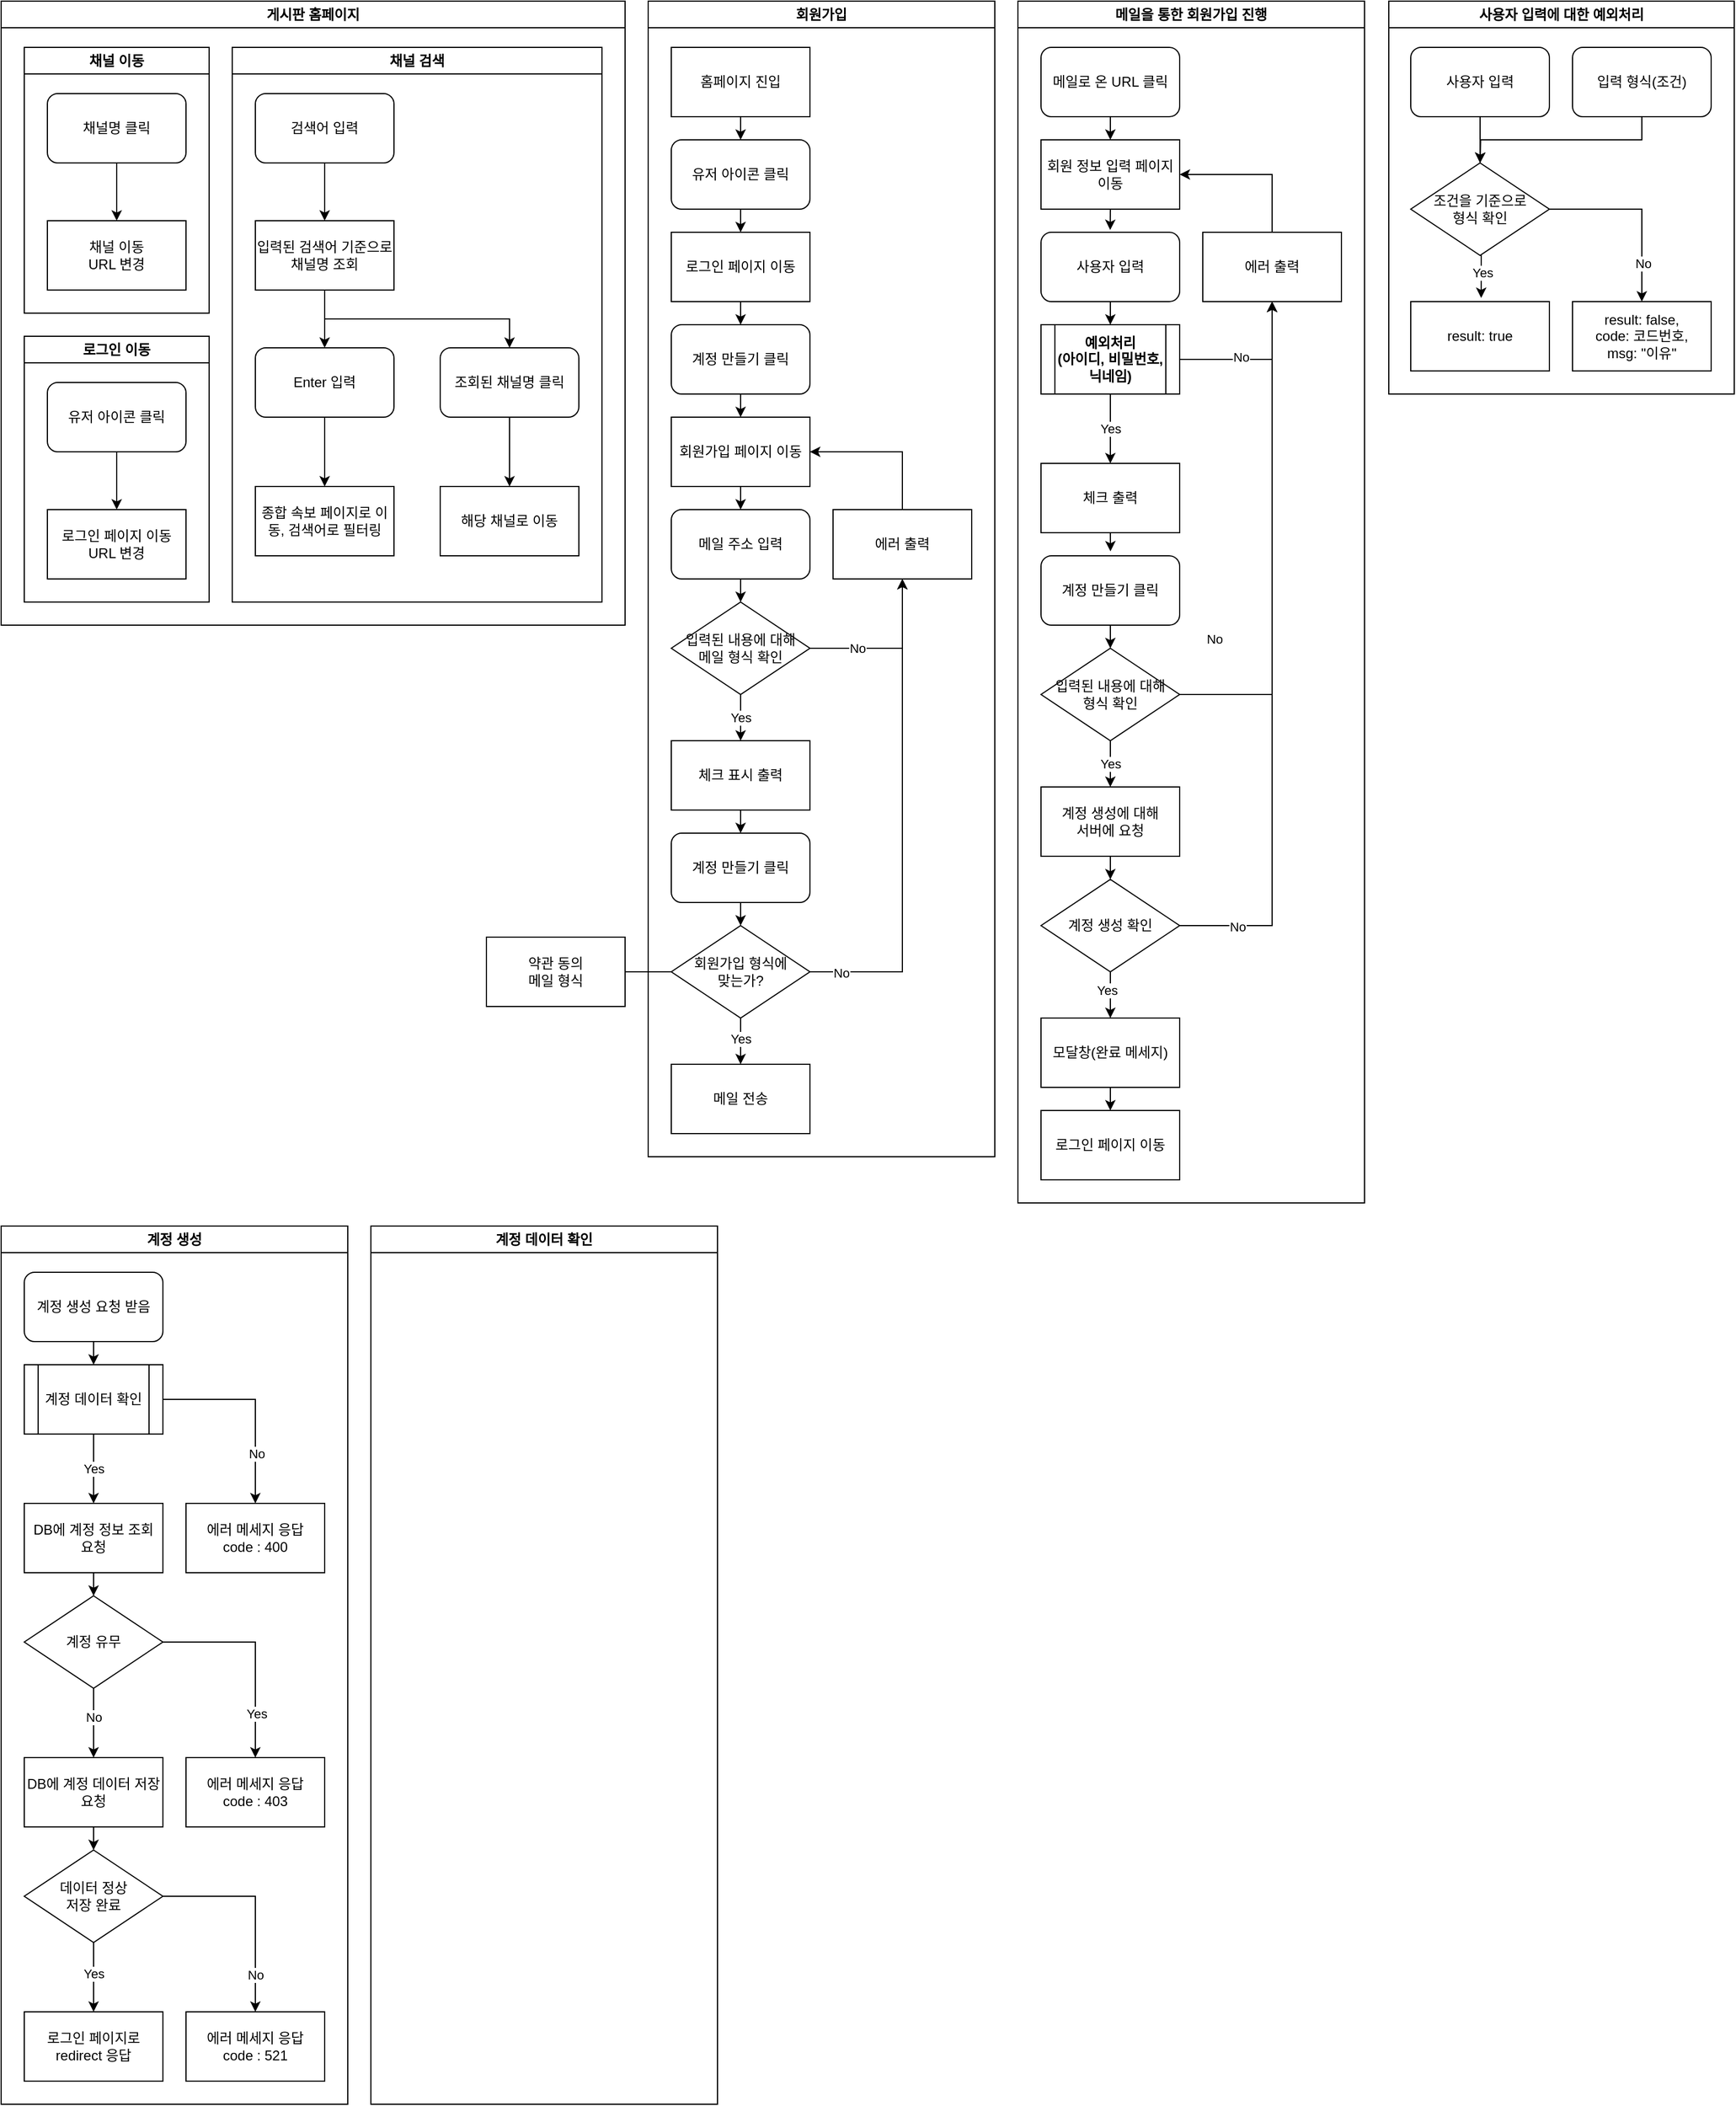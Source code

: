 <mxfile version="24.5.1" type="device">
  <diagram name="페이지-1" id="FxhupmG8JAkcRccIuI1I">
    <mxGraphModel dx="817" dy="426" grid="1" gridSize="10" guides="1" tooltips="1" connect="1" arrows="1" fold="1" page="1" pageScale="1" pageWidth="827" pageHeight="1169" math="0" shadow="0">
      <root>
        <mxCell id="0" />
        <mxCell id="1" parent="0" />
        <mxCell id="FZqPDtxyIfFzwyP8Ft7x-1" value="게시판 홈페이지" style="swimlane;whiteSpace=wrap;html=1;" vertex="1" parent="1">
          <mxGeometry x="40" y="40" width="540" height="540" as="geometry" />
        </mxCell>
        <mxCell id="FZqPDtxyIfFzwyP8Ft7x-2" value="채널 이동" style="swimlane;whiteSpace=wrap;html=1;" vertex="1" parent="FZqPDtxyIfFzwyP8Ft7x-1">
          <mxGeometry x="20" y="40" width="160" height="230" as="geometry" />
        </mxCell>
        <mxCell id="FZqPDtxyIfFzwyP8Ft7x-6" style="edgeStyle=orthogonalEdgeStyle;rounded=0;orthogonalLoop=1;jettySize=auto;html=1;exitX=0.5;exitY=1;exitDx=0;exitDy=0;entryX=0.5;entryY=0;entryDx=0;entryDy=0;" edge="1" parent="FZqPDtxyIfFzwyP8Ft7x-2" source="FZqPDtxyIfFzwyP8Ft7x-3" target="FZqPDtxyIfFzwyP8Ft7x-5">
          <mxGeometry relative="1" as="geometry" />
        </mxCell>
        <mxCell id="FZqPDtxyIfFzwyP8Ft7x-3" value="채널명 클릭" style="rounded=1;whiteSpace=wrap;html=1;" vertex="1" parent="FZqPDtxyIfFzwyP8Ft7x-2">
          <mxGeometry x="20" y="40" width="120" height="60" as="geometry" />
        </mxCell>
        <mxCell id="FZqPDtxyIfFzwyP8Ft7x-5" value="채널 이동&lt;div&gt;URL 변경&lt;/div&gt;" style="rounded=0;whiteSpace=wrap;html=1;" vertex="1" parent="FZqPDtxyIfFzwyP8Ft7x-2">
          <mxGeometry x="20" y="150" width="120" height="60" as="geometry" />
        </mxCell>
        <mxCell id="FZqPDtxyIfFzwyP8Ft7x-7" value="로그인 이동" style="swimlane;whiteSpace=wrap;html=1;" vertex="1" parent="FZqPDtxyIfFzwyP8Ft7x-1">
          <mxGeometry x="20" y="290" width="160" height="230" as="geometry" />
        </mxCell>
        <mxCell id="FZqPDtxyIfFzwyP8Ft7x-8" style="edgeStyle=orthogonalEdgeStyle;rounded=0;orthogonalLoop=1;jettySize=auto;html=1;exitX=0.5;exitY=1;exitDx=0;exitDy=0;entryX=0.5;entryY=0;entryDx=0;entryDy=0;" edge="1" parent="FZqPDtxyIfFzwyP8Ft7x-7" source="FZqPDtxyIfFzwyP8Ft7x-9" target="FZqPDtxyIfFzwyP8Ft7x-10">
          <mxGeometry relative="1" as="geometry" />
        </mxCell>
        <mxCell id="FZqPDtxyIfFzwyP8Ft7x-9" value="유저 아이콘 클릭" style="rounded=1;whiteSpace=wrap;html=1;" vertex="1" parent="FZqPDtxyIfFzwyP8Ft7x-7">
          <mxGeometry x="20" y="40" width="120" height="60" as="geometry" />
        </mxCell>
        <mxCell id="FZqPDtxyIfFzwyP8Ft7x-10" value="로그인 페이지 이동&lt;div&gt;URL 변경&lt;/div&gt;" style="rounded=0;whiteSpace=wrap;html=1;" vertex="1" parent="FZqPDtxyIfFzwyP8Ft7x-7">
          <mxGeometry x="20" y="150" width="120" height="60" as="geometry" />
        </mxCell>
        <mxCell id="FZqPDtxyIfFzwyP8Ft7x-11" value="채널 검색" style="swimlane;whiteSpace=wrap;html=1;" vertex="1" parent="FZqPDtxyIfFzwyP8Ft7x-1">
          <mxGeometry x="200" y="40" width="320" height="480" as="geometry" />
        </mxCell>
        <mxCell id="FZqPDtxyIfFzwyP8Ft7x-12" style="edgeStyle=orthogonalEdgeStyle;rounded=0;orthogonalLoop=1;jettySize=auto;html=1;exitX=0.5;exitY=1;exitDx=0;exitDy=0;entryX=0.5;entryY=0;entryDx=0;entryDy=0;" edge="1" parent="FZqPDtxyIfFzwyP8Ft7x-11" source="FZqPDtxyIfFzwyP8Ft7x-13" target="FZqPDtxyIfFzwyP8Ft7x-14">
          <mxGeometry relative="1" as="geometry" />
        </mxCell>
        <mxCell id="FZqPDtxyIfFzwyP8Ft7x-13" value="검색어 입력" style="rounded=1;whiteSpace=wrap;html=1;" vertex="1" parent="FZqPDtxyIfFzwyP8Ft7x-11">
          <mxGeometry x="20" y="40" width="120" height="60" as="geometry" />
        </mxCell>
        <mxCell id="FZqPDtxyIfFzwyP8Ft7x-16" style="edgeStyle=orthogonalEdgeStyle;rounded=0;orthogonalLoop=1;jettySize=auto;html=1;exitX=0.5;exitY=1;exitDx=0;exitDy=0;entryX=0.5;entryY=0;entryDx=0;entryDy=0;" edge="1" parent="FZqPDtxyIfFzwyP8Ft7x-11" source="FZqPDtxyIfFzwyP8Ft7x-14" target="FZqPDtxyIfFzwyP8Ft7x-15">
          <mxGeometry relative="1" as="geometry" />
        </mxCell>
        <mxCell id="FZqPDtxyIfFzwyP8Ft7x-20" style="edgeStyle=orthogonalEdgeStyle;rounded=0;orthogonalLoop=1;jettySize=auto;html=1;exitX=0.5;exitY=1;exitDx=0;exitDy=0;entryX=0.5;entryY=0;entryDx=0;entryDy=0;" edge="1" parent="FZqPDtxyIfFzwyP8Ft7x-11" source="FZqPDtxyIfFzwyP8Ft7x-14" target="FZqPDtxyIfFzwyP8Ft7x-19">
          <mxGeometry relative="1" as="geometry" />
        </mxCell>
        <mxCell id="FZqPDtxyIfFzwyP8Ft7x-14" value="&lt;div&gt;입력된 검색어 기준으로 채널명 조회&lt;/div&gt;" style="rounded=0;whiteSpace=wrap;html=1;" vertex="1" parent="FZqPDtxyIfFzwyP8Ft7x-11">
          <mxGeometry x="20" y="150" width="120" height="60" as="geometry" />
        </mxCell>
        <mxCell id="FZqPDtxyIfFzwyP8Ft7x-18" style="edgeStyle=orthogonalEdgeStyle;rounded=0;orthogonalLoop=1;jettySize=auto;html=1;exitX=0.5;exitY=1;exitDx=0;exitDy=0;entryX=0.5;entryY=0;entryDx=0;entryDy=0;" edge="1" parent="FZqPDtxyIfFzwyP8Ft7x-11" source="FZqPDtxyIfFzwyP8Ft7x-15" target="FZqPDtxyIfFzwyP8Ft7x-17">
          <mxGeometry relative="1" as="geometry" />
        </mxCell>
        <mxCell id="FZqPDtxyIfFzwyP8Ft7x-15" value="Enter 입력" style="rounded=1;whiteSpace=wrap;html=1;" vertex="1" parent="FZqPDtxyIfFzwyP8Ft7x-11">
          <mxGeometry x="20" y="260" width="120" height="60" as="geometry" />
        </mxCell>
        <mxCell id="FZqPDtxyIfFzwyP8Ft7x-17" value="&lt;div&gt;종합 속보 페이지로 이동, 검색어로 필터링&lt;/div&gt;" style="rounded=0;whiteSpace=wrap;html=1;" vertex="1" parent="FZqPDtxyIfFzwyP8Ft7x-11">
          <mxGeometry x="20" y="380" width="120" height="60" as="geometry" />
        </mxCell>
        <mxCell id="FZqPDtxyIfFzwyP8Ft7x-22" style="edgeStyle=orthogonalEdgeStyle;rounded=0;orthogonalLoop=1;jettySize=auto;html=1;exitX=0.5;exitY=1;exitDx=0;exitDy=0;entryX=0.5;entryY=0;entryDx=0;entryDy=0;" edge="1" parent="FZqPDtxyIfFzwyP8Ft7x-11" source="FZqPDtxyIfFzwyP8Ft7x-19" target="FZqPDtxyIfFzwyP8Ft7x-21">
          <mxGeometry relative="1" as="geometry" />
        </mxCell>
        <mxCell id="FZqPDtxyIfFzwyP8Ft7x-19" value="조회된 채널명 클릭" style="rounded=1;whiteSpace=wrap;html=1;" vertex="1" parent="FZqPDtxyIfFzwyP8Ft7x-11">
          <mxGeometry x="180" y="260" width="120" height="60" as="geometry" />
        </mxCell>
        <mxCell id="FZqPDtxyIfFzwyP8Ft7x-21" value="&lt;div&gt;해당 채널로 이동&lt;/div&gt;" style="rounded=0;whiteSpace=wrap;html=1;" vertex="1" parent="FZqPDtxyIfFzwyP8Ft7x-11">
          <mxGeometry x="180" y="380" width="120" height="60" as="geometry" />
        </mxCell>
        <mxCell id="FZqPDtxyIfFzwyP8Ft7x-23" value="회원가입" style="swimlane;whiteSpace=wrap;html=1;" vertex="1" parent="1">
          <mxGeometry x="600" y="40" width="300" height="1000" as="geometry" />
        </mxCell>
        <mxCell id="FZqPDtxyIfFzwyP8Ft7x-28" style="edgeStyle=orthogonalEdgeStyle;rounded=0;orthogonalLoop=1;jettySize=auto;html=1;exitX=0.5;exitY=1;exitDx=0;exitDy=0;entryX=0.5;entryY=0;entryDx=0;entryDy=0;" edge="1" parent="FZqPDtxyIfFzwyP8Ft7x-23" source="FZqPDtxyIfFzwyP8Ft7x-24" target="FZqPDtxyIfFzwyP8Ft7x-27">
          <mxGeometry relative="1" as="geometry" />
        </mxCell>
        <mxCell id="FZqPDtxyIfFzwyP8Ft7x-24" value="유저 아이콘 클릭" style="rounded=1;whiteSpace=wrap;html=1;" vertex="1" parent="FZqPDtxyIfFzwyP8Ft7x-23">
          <mxGeometry x="20" y="120" width="120" height="60" as="geometry" />
        </mxCell>
        <mxCell id="FZqPDtxyIfFzwyP8Ft7x-26" style="edgeStyle=orthogonalEdgeStyle;rounded=0;orthogonalLoop=1;jettySize=auto;html=1;exitX=0.5;exitY=1;exitDx=0;exitDy=0;entryX=0.5;entryY=0;entryDx=0;entryDy=0;" edge="1" parent="FZqPDtxyIfFzwyP8Ft7x-23" source="FZqPDtxyIfFzwyP8Ft7x-25" target="FZqPDtxyIfFzwyP8Ft7x-24">
          <mxGeometry relative="1" as="geometry" />
        </mxCell>
        <mxCell id="FZqPDtxyIfFzwyP8Ft7x-25" value="홈페이지 진입" style="rounded=0;whiteSpace=wrap;html=1;" vertex="1" parent="FZqPDtxyIfFzwyP8Ft7x-23">
          <mxGeometry x="20" y="40" width="120" height="60" as="geometry" />
        </mxCell>
        <mxCell id="FZqPDtxyIfFzwyP8Ft7x-30" style="edgeStyle=orthogonalEdgeStyle;rounded=0;orthogonalLoop=1;jettySize=auto;html=1;exitX=0.5;exitY=1;exitDx=0;exitDy=0;entryX=0.5;entryY=0;entryDx=0;entryDy=0;" edge="1" parent="FZqPDtxyIfFzwyP8Ft7x-23" source="FZqPDtxyIfFzwyP8Ft7x-27" target="FZqPDtxyIfFzwyP8Ft7x-29">
          <mxGeometry relative="1" as="geometry" />
        </mxCell>
        <mxCell id="FZqPDtxyIfFzwyP8Ft7x-27" value="로그인 페이지 이동" style="rounded=0;whiteSpace=wrap;html=1;" vertex="1" parent="FZqPDtxyIfFzwyP8Ft7x-23">
          <mxGeometry x="20" y="200" width="120" height="60" as="geometry" />
        </mxCell>
        <mxCell id="FZqPDtxyIfFzwyP8Ft7x-32" style="edgeStyle=orthogonalEdgeStyle;rounded=0;orthogonalLoop=1;jettySize=auto;html=1;exitX=0.5;exitY=1;exitDx=0;exitDy=0;entryX=0.5;entryY=0;entryDx=0;entryDy=0;" edge="1" parent="FZqPDtxyIfFzwyP8Ft7x-23" source="FZqPDtxyIfFzwyP8Ft7x-29" target="FZqPDtxyIfFzwyP8Ft7x-31">
          <mxGeometry relative="1" as="geometry" />
        </mxCell>
        <mxCell id="FZqPDtxyIfFzwyP8Ft7x-29" value="계정 만들기 클릭" style="rounded=1;whiteSpace=wrap;html=1;" vertex="1" parent="FZqPDtxyIfFzwyP8Ft7x-23">
          <mxGeometry x="20" y="280" width="120" height="60" as="geometry" />
        </mxCell>
        <mxCell id="FZqPDtxyIfFzwyP8Ft7x-34" style="edgeStyle=orthogonalEdgeStyle;rounded=0;orthogonalLoop=1;jettySize=auto;html=1;exitX=0.5;exitY=1;exitDx=0;exitDy=0;entryX=0.5;entryY=0;entryDx=0;entryDy=0;" edge="1" parent="FZqPDtxyIfFzwyP8Ft7x-23" source="FZqPDtxyIfFzwyP8Ft7x-31" target="FZqPDtxyIfFzwyP8Ft7x-33">
          <mxGeometry relative="1" as="geometry" />
        </mxCell>
        <mxCell id="FZqPDtxyIfFzwyP8Ft7x-31" value="회원가입 페이지 이동" style="rounded=0;whiteSpace=wrap;html=1;" vertex="1" parent="FZqPDtxyIfFzwyP8Ft7x-23">
          <mxGeometry x="20" y="360" width="120" height="60" as="geometry" />
        </mxCell>
        <mxCell id="FZqPDtxyIfFzwyP8Ft7x-36" style="edgeStyle=orthogonalEdgeStyle;rounded=0;orthogonalLoop=1;jettySize=auto;html=1;exitX=0.5;exitY=1;exitDx=0;exitDy=0;entryX=0.5;entryY=0;entryDx=0;entryDy=0;" edge="1" parent="FZqPDtxyIfFzwyP8Ft7x-23" source="FZqPDtxyIfFzwyP8Ft7x-39" target="FZqPDtxyIfFzwyP8Ft7x-47">
          <mxGeometry relative="1" as="geometry">
            <mxPoint x="80" y="630.0" as="sourcePoint" />
            <mxPoint x="150" y="610" as="targetPoint" />
          </mxGeometry>
        </mxCell>
        <mxCell id="FZqPDtxyIfFzwyP8Ft7x-41" value="Yes" style="edgeLabel;html=1;align=center;verticalAlign=middle;resizable=0;points=[];" vertex="1" connectable="0" parent="FZqPDtxyIfFzwyP8Ft7x-36">
          <mxGeometry x="-0.015" relative="1" as="geometry">
            <mxPoint as="offset" />
          </mxGeometry>
        </mxCell>
        <mxCell id="FZqPDtxyIfFzwyP8Ft7x-40" style="edgeStyle=orthogonalEdgeStyle;rounded=0;orthogonalLoop=1;jettySize=auto;html=1;exitX=0.5;exitY=1;exitDx=0;exitDy=0;entryX=0.5;entryY=0;entryDx=0;entryDy=0;" edge="1" parent="FZqPDtxyIfFzwyP8Ft7x-23" source="FZqPDtxyIfFzwyP8Ft7x-33" target="FZqPDtxyIfFzwyP8Ft7x-39">
          <mxGeometry relative="1" as="geometry" />
        </mxCell>
        <mxCell id="FZqPDtxyIfFzwyP8Ft7x-33" value="메일 주소 입력" style="rounded=1;whiteSpace=wrap;html=1;" vertex="1" parent="FZqPDtxyIfFzwyP8Ft7x-23">
          <mxGeometry x="20" y="440" width="120" height="60" as="geometry" />
        </mxCell>
        <mxCell id="FZqPDtxyIfFzwyP8Ft7x-45" style="edgeStyle=orthogonalEdgeStyle;rounded=0;orthogonalLoop=1;jettySize=auto;html=1;exitX=1;exitY=0.5;exitDx=0;exitDy=0;entryX=0.5;entryY=1;entryDx=0;entryDy=0;" edge="1" parent="FZqPDtxyIfFzwyP8Ft7x-23" source="FZqPDtxyIfFzwyP8Ft7x-39" target="FZqPDtxyIfFzwyP8Ft7x-43">
          <mxGeometry relative="1" as="geometry" />
        </mxCell>
        <mxCell id="FZqPDtxyIfFzwyP8Ft7x-46" value="No" style="edgeLabel;html=1;align=center;verticalAlign=middle;resizable=0;points=[];" vertex="1" connectable="0" parent="FZqPDtxyIfFzwyP8Ft7x-45">
          <mxGeometry x="-0.422" relative="1" as="geometry">
            <mxPoint as="offset" />
          </mxGeometry>
        </mxCell>
        <mxCell id="FZqPDtxyIfFzwyP8Ft7x-39" value="입력된 내용에 대해&lt;div&gt;메일 형식 확인&lt;/div&gt;" style="rhombus;whiteSpace=wrap;html=1;" vertex="1" parent="FZqPDtxyIfFzwyP8Ft7x-23">
          <mxGeometry x="20" y="520" width="120" height="80" as="geometry" />
        </mxCell>
        <mxCell id="FZqPDtxyIfFzwyP8Ft7x-44" style="edgeStyle=orthogonalEdgeStyle;rounded=0;orthogonalLoop=1;jettySize=auto;html=1;exitX=0.5;exitY=0;exitDx=0;exitDy=0;entryX=1;entryY=0.5;entryDx=0;entryDy=0;" edge="1" parent="FZqPDtxyIfFzwyP8Ft7x-23" source="FZqPDtxyIfFzwyP8Ft7x-43" target="FZqPDtxyIfFzwyP8Ft7x-31">
          <mxGeometry relative="1" as="geometry" />
        </mxCell>
        <mxCell id="FZqPDtxyIfFzwyP8Ft7x-43" value="&lt;div&gt;에러 출력&lt;/div&gt;" style="rounded=0;whiteSpace=wrap;html=1;" vertex="1" parent="FZqPDtxyIfFzwyP8Ft7x-23">
          <mxGeometry x="160" y="440" width="120" height="60" as="geometry" />
        </mxCell>
        <mxCell id="FZqPDtxyIfFzwyP8Ft7x-64" style="edgeStyle=orthogonalEdgeStyle;rounded=0;orthogonalLoop=1;jettySize=auto;html=1;exitX=1;exitY=0.5;exitDx=0;exitDy=0;entryX=0.5;entryY=1;entryDx=0;entryDy=0;" edge="1" parent="FZqPDtxyIfFzwyP8Ft7x-23" source="FZqPDtxyIfFzwyP8Ft7x-56" target="FZqPDtxyIfFzwyP8Ft7x-43">
          <mxGeometry relative="1" as="geometry" />
        </mxCell>
        <mxCell id="FZqPDtxyIfFzwyP8Ft7x-65" value="No" style="edgeLabel;html=1;align=center;verticalAlign=middle;resizable=0;points=[];" vertex="1" connectable="0" parent="FZqPDtxyIfFzwyP8Ft7x-64">
          <mxGeometry x="-0.874" y="-1" relative="1" as="geometry">
            <mxPoint as="offset" />
          </mxGeometry>
        </mxCell>
        <mxCell id="FZqPDtxyIfFzwyP8Ft7x-55" style="edgeStyle=orthogonalEdgeStyle;rounded=0;orthogonalLoop=1;jettySize=auto;html=1;exitX=0.5;exitY=1;exitDx=0;exitDy=0;entryX=0.5;entryY=0;entryDx=0;entryDy=0;" edge="1" parent="FZqPDtxyIfFzwyP8Ft7x-23" source="FZqPDtxyIfFzwyP8Ft7x-47" target="FZqPDtxyIfFzwyP8Ft7x-53">
          <mxGeometry relative="1" as="geometry" />
        </mxCell>
        <mxCell id="FZqPDtxyIfFzwyP8Ft7x-47" value="체크 표시 출력" style="rounded=0;whiteSpace=wrap;html=1;" vertex="1" parent="FZqPDtxyIfFzwyP8Ft7x-23">
          <mxGeometry x="20" y="640" width="120" height="60" as="geometry" />
        </mxCell>
        <mxCell id="FZqPDtxyIfFzwyP8Ft7x-57" style="edgeStyle=orthogonalEdgeStyle;rounded=0;orthogonalLoop=1;jettySize=auto;html=1;exitX=0.5;exitY=1;exitDx=0;exitDy=0;entryX=0.5;entryY=0;entryDx=0;entryDy=0;" edge="1" parent="FZqPDtxyIfFzwyP8Ft7x-23" source="FZqPDtxyIfFzwyP8Ft7x-53" target="FZqPDtxyIfFzwyP8Ft7x-56">
          <mxGeometry relative="1" as="geometry" />
        </mxCell>
        <mxCell id="FZqPDtxyIfFzwyP8Ft7x-53" value="계정 만들기 클릭" style="rounded=1;whiteSpace=wrap;html=1;" vertex="1" parent="FZqPDtxyIfFzwyP8Ft7x-23">
          <mxGeometry x="20" y="720" width="120" height="60" as="geometry" />
        </mxCell>
        <mxCell id="FZqPDtxyIfFzwyP8Ft7x-61" style="edgeStyle=orthogonalEdgeStyle;rounded=0;orthogonalLoop=1;jettySize=auto;html=1;exitX=0.5;exitY=1;exitDx=0;exitDy=0;entryX=0.5;entryY=0;entryDx=0;entryDy=0;" edge="1" parent="FZqPDtxyIfFzwyP8Ft7x-23" source="FZqPDtxyIfFzwyP8Ft7x-56" target="FZqPDtxyIfFzwyP8Ft7x-60">
          <mxGeometry relative="1" as="geometry" />
        </mxCell>
        <mxCell id="FZqPDtxyIfFzwyP8Ft7x-63" value="Yes" style="edgeLabel;html=1;align=center;verticalAlign=middle;resizable=0;points=[];" vertex="1" connectable="0" parent="FZqPDtxyIfFzwyP8Ft7x-61">
          <mxGeometry x="-0.11" relative="1" as="geometry">
            <mxPoint as="offset" />
          </mxGeometry>
        </mxCell>
        <mxCell id="FZqPDtxyIfFzwyP8Ft7x-56" value="회원가입 형식에&lt;div&gt;맞는가?&lt;/div&gt;" style="rhombus;whiteSpace=wrap;html=1;" vertex="1" parent="FZqPDtxyIfFzwyP8Ft7x-23">
          <mxGeometry x="20" y="800" width="120" height="80" as="geometry" />
        </mxCell>
        <mxCell id="FZqPDtxyIfFzwyP8Ft7x-60" value="메일 전송" style="rounded=0;whiteSpace=wrap;html=1;" vertex="1" parent="FZqPDtxyIfFzwyP8Ft7x-23">
          <mxGeometry x="20" y="920" width="120" height="60" as="geometry" />
        </mxCell>
        <mxCell id="FZqPDtxyIfFzwyP8Ft7x-59" style="edgeStyle=orthogonalEdgeStyle;rounded=0;orthogonalLoop=1;jettySize=auto;html=1;exitX=1;exitY=0.5;exitDx=0;exitDy=0;entryX=0;entryY=0.5;entryDx=0;entryDy=0;endArrow=none;endFill=0;" edge="1" parent="FZqPDtxyIfFzwyP8Ft7x-23" source="FZqPDtxyIfFzwyP8Ft7x-58" target="FZqPDtxyIfFzwyP8Ft7x-56">
          <mxGeometry relative="1" as="geometry" />
        </mxCell>
        <mxCell id="FZqPDtxyIfFzwyP8Ft7x-58" value="약관 동의&lt;div&gt;메일 형식&lt;/div&gt;" style="rounded=0;whiteSpace=wrap;html=1;" vertex="1" parent="FZqPDtxyIfFzwyP8Ft7x-23">
          <mxGeometry x="-140" y="810" width="120" height="60" as="geometry" />
        </mxCell>
        <mxCell id="FZqPDtxyIfFzwyP8Ft7x-66" value="메일을 통한 회원가입 진행" style="swimlane;whiteSpace=wrap;html=1;" vertex="1" parent="1">
          <mxGeometry x="920" y="40" width="300" height="1040" as="geometry" />
        </mxCell>
        <mxCell id="FZqPDtxyIfFzwyP8Ft7x-100" style="edgeStyle=orthogonalEdgeStyle;rounded=0;orthogonalLoop=1;jettySize=auto;html=1;entryX=0.5;entryY=0;entryDx=0;entryDy=0;exitX=0.5;exitY=1;exitDx=0;exitDy=0;" edge="1" parent="FZqPDtxyIfFzwyP8Ft7x-66" source="FZqPDtxyIfFzwyP8Ft7x-98" target="FZqPDtxyIfFzwyP8Ft7x-99">
          <mxGeometry relative="1" as="geometry">
            <mxPoint x="110" y="110" as="sourcePoint" />
          </mxGeometry>
        </mxCell>
        <mxCell id="FZqPDtxyIfFzwyP8Ft7x-98" value="메일로 온 URL 클릭" style="rounded=1;whiteSpace=wrap;html=1;" vertex="1" parent="FZqPDtxyIfFzwyP8Ft7x-66">
          <mxGeometry x="20" y="40" width="120" height="60" as="geometry" />
        </mxCell>
        <mxCell id="FZqPDtxyIfFzwyP8Ft7x-99" value="회원 정보 입력 페이지 이동" style="rounded=0;whiteSpace=wrap;html=1;" vertex="1" parent="FZqPDtxyIfFzwyP8Ft7x-66">
          <mxGeometry x="20" y="120" width="120" height="60" as="geometry" />
        </mxCell>
        <mxCell id="FZqPDtxyIfFzwyP8Ft7x-104" style="edgeStyle=orthogonalEdgeStyle;rounded=0;orthogonalLoop=1;jettySize=auto;html=1;exitX=0.5;exitY=1;exitDx=0;exitDy=0;entryX=0.5;entryY=0;entryDx=0;entryDy=0;" edge="1" parent="FZqPDtxyIfFzwyP8Ft7x-66" source="FZqPDtxyIfFzwyP8Ft7x-101" target="FZqPDtxyIfFzwyP8Ft7x-158">
          <mxGeometry relative="1" as="geometry">
            <mxPoint x="80.0" y="280" as="targetPoint" />
          </mxGeometry>
        </mxCell>
        <mxCell id="FZqPDtxyIfFzwyP8Ft7x-101" value="사용자 입력" style="rounded=1;whiteSpace=wrap;html=1;" vertex="1" parent="FZqPDtxyIfFzwyP8Ft7x-66">
          <mxGeometry x="20" y="200" width="120" height="60" as="geometry" />
        </mxCell>
        <mxCell id="FZqPDtxyIfFzwyP8Ft7x-102" style="edgeStyle=orthogonalEdgeStyle;rounded=0;orthogonalLoop=1;jettySize=auto;html=1;exitX=0.5;exitY=1;exitDx=0;exitDy=0;entryX=0.499;entryY=-0.033;entryDx=0;entryDy=0;entryPerimeter=0;" edge="1" parent="FZqPDtxyIfFzwyP8Ft7x-66" source="FZqPDtxyIfFzwyP8Ft7x-99" target="FZqPDtxyIfFzwyP8Ft7x-101">
          <mxGeometry relative="1" as="geometry" />
        </mxCell>
        <mxCell id="FZqPDtxyIfFzwyP8Ft7x-107" style="edgeStyle=orthogonalEdgeStyle;rounded=0;orthogonalLoop=1;jettySize=auto;html=1;exitX=1;exitY=0.5;exitDx=0;exitDy=0;entryX=0.5;entryY=1;entryDx=0;entryDy=0;" edge="1" parent="FZqPDtxyIfFzwyP8Ft7x-66" source="FZqPDtxyIfFzwyP8Ft7x-158" target="FZqPDtxyIfFzwyP8Ft7x-106">
          <mxGeometry relative="1" as="geometry">
            <mxPoint x="140" y="320" as="sourcePoint" />
          </mxGeometry>
        </mxCell>
        <mxCell id="FZqPDtxyIfFzwyP8Ft7x-109" value="No" style="edgeLabel;html=1;align=center;verticalAlign=middle;resizable=0;points=[];" vertex="1" connectable="0" parent="FZqPDtxyIfFzwyP8Ft7x-107">
          <mxGeometry x="-0.193" y="2" relative="1" as="geometry">
            <mxPoint as="offset" />
          </mxGeometry>
        </mxCell>
        <mxCell id="FZqPDtxyIfFzwyP8Ft7x-123" style="edgeStyle=orthogonalEdgeStyle;rounded=0;orthogonalLoop=1;jettySize=auto;html=1;exitX=0.5;exitY=1;exitDx=0;exitDy=0;entryX=0.5;entryY=0;entryDx=0;entryDy=0;" edge="1" parent="FZqPDtxyIfFzwyP8Ft7x-66" source="FZqPDtxyIfFzwyP8Ft7x-158" target="FZqPDtxyIfFzwyP8Ft7x-122">
          <mxGeometry relative="1" as="geometry">
            <mxPoint x="80.0" y="360" as="sourcePoint" />
          </mxGeometry>
        </mxCell>
        <mxCell id="FZqPDtxyIfFzwyP8Ft7x-124" value="Yes" style="edgeLabel;html=1;align=center;verticalAlign=middle;resizable=0;points=[];" vertex="1" connectable="0" parent="FZqPDtxyIfFzwyP8Ft7x-123">
          <mxGeometry x="0.007" relative="1" as="geometry">
            <mxPoint as="offset" />
          </mxGeometry>
        </mxCell>
        <mxCell id="FZqPDtxyIfFzwyP8Ft7x-108" style="edgeStyle=orthogonalEdgeStyle;rounded=0;orthogonalLoop=1;jettySize=auto;html=1;exitX=0.5;exitY=0;exitDx=0;exitDy=0;entryX=1;entryY=0.5;entryDx=0;entryDy=0;" edge="1" parent="FZqPDtxyIfFzwyP8Ft7x-66" source="FZqPDtxyIfFzwyP8Ft7x-106" target="FZqPDtxyIfFzwyP8Ft7x-99">
          <mxGeometry relative="1" as="geometry" />
        </mxCell>
        <mxCell id="FZqPDtxyIfFzwyP8Ft7x-106" value="&lt;div&gt;에러 출력&lt;/div&gt;" style="rounded=0;whiteSpace=wrap;html=1;" vertex="1" parent="FZqPDtxyIfFzwyP8Ft7x-66">
          <mxGeometry x="160" y="200" width="120" height="60" as="geometry" />
        </mxCell>
        <mxCell id="FZqPDtxyIfFzwyP8Ft7x-122" value="&lt;div&gt;체크 출력&lt;/div&gt;" style="rounded=0;whiteSpace=wrap;html=1;" vertex="1" parent="FZqPDtxyIfFzwyP8Ft7x-66">
          <mxGeometry x="20" y="400" width="120" height="60" as="geometry" />
        </mxCell>
        <mxCell id="FZqPDtxyIfFzwyP8Ft7x-132" style="edgeStyle=orthogonalEdgeStyle;rounded=0;orthogonalLoop=1;jettySize=auto;html=1;exitX=0.5;exitY=1;exitDx=0;exitDy=0;entryX=0.5;entryY=0;entryDx=0;entryDy=0;" edge="1" parent="FZqPDtxyIfFzwyP8Ft7x-66" source="FZqPDtxyIfFzwyP8Ft7x-125" target="FZqPDtxyIfFzwyP8Ft7x-131">
          <mxGeometry relative="1" as="geometry" />
        </mxCell>
        <mxCell id="FZqPDtxyIfFzwyP8Ft7x-125" value="계정 만들기 클릭" style="rounded=1;whiteSpace=wrap;html=1;" vertex="1" parent="FZqPDtxyIfFzwyP8Ft7x-66">
          <mxGeometry x="20" y="480" width="120" height="60" as="geometry" />
        </mxCell>
        <mxCell id="FZqPDtxyIfFzwyP8Ft7x-126" style="edgeStyle=orthogonalEdgeStyle;rounded=0;orthogonalLoop=1;jettySize=auto;html=1;exitX=0.5;exitY=1;exitDx=0;exitDy=0;entryX=0.501;entryY=-0.064;entryDx=0;entryDy=0;entryPerimeter=0;" edge="1" parent="FZqPDtxyIfFzwyP8Ft7x-66" source="FZqPDtxyIfFzwyP8Ft7x-122" target="FZqPDtxyIfFzwyP8Ft7x-125">
          <mxGeometry relative="1" as="geometry" />
        </mxCell>
        <mxCell id="FZqPDtxyIfFzwyP8Ft7x-127" style="edgeStyle=orthogonalEdgeStyle;rounded=0;orthogonalLoop=1;jettySize=auto;html=1;exitX=1;exitY=0.5;exitDx=0;exitDy=0;entryX=0.5;entryY=1;entryDx=0;entryDy=0;" edge="1" parent="FZqPDtxyIfFzwyP8Ft7x-66" source="FZqPDtxyIfFzwyP8Ft7x-131" target="FZqPDtxyIfFzwyP8Ft7x-106">
          <mxGeometry relative="1" as="geometry">
            <mxPoint x="180" y="600" as="targetPoint" />
          </mxGeometry>
        </mxCell>
        <mxCell id="FZqPDtxyIfFzwyP8Ft7x-128" value="No" style="edgeLabel;html=1;align=center;verticalAlign=middle;resizable=0;points=[];" vertex="1" connectable="0" parent="FZqPDtxyIfFzwyP8Ft7x-127">
          <mxGeometry x="-0.193" y="2" relative="1" as="geometry">
            <mxPoint x="-48" y="41" as="offset" />
          </mxGeometry>
        </mxCell>
        <mxCell id="FZqPDtxyIfFzwyP8Ft7x-129" style="edgeStyle=orthogonalEdgeStyle;rounded=0;orthogonalLoop=1;jettySize=auto;html=1;exitX=0.5;exitY=1;exitDx=0;exitDy=0;entryX=0.5;entryY=0;entryDx=0;entryDy=0;" edge="1" parent="FZqPDtxyIfFzwyP8Ft7x-66" source="FZqPDtxyIfFzwyP8Ft7x-131" target="FZqPDtxyIfFzwyP8Ft7x-133">
          <mxGeometry relative="1" as="geometry">
            <mxPoint x="80" y="680" as="targetPoint" />
          </mxGeometry>
        </mxCell>
        <mxCell id="FZqPDtxyIfFzwyP8Ft7x-130" value="Yes" style="edgeLabel;html=1;align=center;verticalAlign=middle;resizable=0;points=[];" vertex="1" connectable="0" parent="FZqPDtxyIfFzwyP8Ft7x-129">
          <mxGeometry x="0.007" relative="1" as="geometry">
            <mxPoint as="offset" />
          </mxGeometry>
        </mxCell>
        <mxCell id="FZqPDtxyIfFzwyP8Ft7x-131" value="입력된 내용에 대해&lt;div&gt;형식 확인&lt;/div&gt;" style="rhombus;whiteSpace=wrap;html=1;" vertex="1" parent="FZqPDtxyIfFzwyP8Ft7x-66">
          <mxGeometry x="20" y="560" width="120" height="80" as="geometry" />
        </mxCell>
        <mxCell id="FZqPDtxyIfFzwyP8Ft7x-136" style="edgeStyle=orthogonalEdgeStyle;rounded=0;orthogonalLoop=1;jettySize=auto;html=1;exitX=0.5;exitY=1;exitDx=0;exitDy=0;entryX=0.5;entryY=0;entryDx=0;entryDy=0;" edge="1" parent="FZqPDtxyIfFzwyP8Ft7x-66" source="FZqPDtxyIfFzwyP8Ft7x-133" target="FZqPDtxyIfFzwyP8Ft7x-135">
          <mxGeometry relative="1" as="geometry" />
        </mxCell>
        <mxCell id="FZqPDtxyIfFzwyP8Ft7x-133" value="&lt;div&gt;계정 생성에 대해&lt;/div&gt;&lt;div&gt;서버에 요청&lt;/div&gt;" style="rounded=0;whiteSpace=wrap;html=1;" vertex="1" parent="FZqPDtxyIfFzwyP8Ft7x-66">
          <mxGeometry x="20" y="680" width="120" height="60" as="geometry" />
        </mxCell>
        <mxCell id="FZqPDtxyIfFzwyP8Ft7x-137" style="edgeStyle=orthogonalEdgeStyle;rounded=0;orthogonalLoop=1;jettySize=auto;html=1;exitX=1;exitY=0.5;exitDx=0;exitDy=0;entryX=0.5;entryY=1;entryDx=0;entryDy=0;" edge="1" parent="FZqPDtxyIfFzwyP8Ft7x-66" source="FZqPDtxyIfFzwyP8Ft7x-135" target="FZqPDtxyIfFzwyP8Ft7x-106">
          <mxGeometry relative="1" as="geometry" />
        </mxCell>
        <mxCell id="FZqPDtxyIfFzwyP8Ft7x-138" value="No" style="edgeLabel;html=1;align=center;verticalAlign=middle;resizable=0;points=[];" vertex="1" connectable="0" parent="FZqPDtxyIfFzwyP8Ft7x-137">
          <mxGeometry x="-0.84" y="-1" relative="1" as="geometry">
            <mxPoint as="offset" />
          </mxGeometry>
        </mxCell>
        <mxCell id="FZqPDtxyIfFzwyP8Ft7x-140" style="edgeStyle=orthogonalEdgeStyle;rounded=0;orthogonalLoop=1;jettySize=auto;html=1;exitX=0.5;exitY=1;exitDx=0;exitDy=0;entryX=0.5;entryY=0;entryDx=0;entryDy=0;" edge="1" parent="FZqPDtxyIfFzwyP8Ft7x-66" source="FZqPDtxyIfFzwyP8Ft7x-135" target="FZqPDtxyIfFzwyP8Ft7x-142">
          <mxGeometry relative="1" as="geometry" />
        </mxCell>
        <mxCell id="FZqPDtxyIfFzwyP8Ft7x-141" value="Yes" style="edgeLabel;html=1;align=center;verticalAlign=middle;resizable=0;points=[];" vertex="1" connectable="0" parent="FZqPDtxyIfFzwyP8Ft7x-140">
          <mxGeometry x="-0.193" y="-3" relative="1" as="geometry">
            <mxPoint as="offset" />
          </mxGeometry>
        </mxCell>
        <mxCell id="FZqPDtxyIfFzwyP8Ft7x-135" value="계정 생성 확인" style="rhombus;whiteSpace=wrap;html=1;" vertex="1" parent="FZqPDtxyIfFzwyP8Ft7x-66">
          <mxGeometry x="20" y="760" width="120" height="80" as="geometry" />
        </mxCell>
        <mxCell id="FZqPDtxyIfFzwyP8Ft7x-139" value="&lt;div&gt;&lt;span style=&quot;background-color: initial;&quot;&gt;로그인 페이지 이동&lt;/span&gt;&lt;br&gt;&lt;/div&gt;" style="rounded=0;whiteSpace=wrap;html=1;" vertex="1" parent="FZqPDtxyIfFzwyP8Ft7x-66">
          <mxGeometry x="20" y="960" width="120" height="60" as="geometry" />
        </mxCell>
        <mxCell id="FZqPDtxyIfFzwyP8Ft7x-143" style="edgeStyle=orthogonalEdgeStyle;rounded=0;orthogonalLoop=1;jettySize=auto;html=1;exitX=0.5;exitY=1;exitDx=0;exitDy=0;entryX=0.5;entryY=0;entryDx=0;entryDy=0;" edge="1" parent="FZqPDtxyIfFzwyP8Ft7x-66" source="FZqPDtxyIfFzwyP8Ft7x-142" target="FZqPDtxyIfFzwyP8Ft7x-139">
          <mxGeometry relative="1" as="geometry" />
        </mxCell>
        <mxCell id="FZqPDtxyIfFzwyP8Ft7x-142" value="&lt;div&gt;모달창(완료 메세지)&lt;br&gt;&lt;/div&gt;" style="rounded=0;whiteSpace=wrap;html=1;" vertex="1" parent="FZqPDtxyIfFzwyP8Ft7x-66">
          <mxGeometry x="20" y="880" width="120" height="60" as="geometry" />
        </mxCell>
        <mxCell id="FZqPDtxyIfFzwyP8Ft7x-158" value="&lt;span style=&quot;font-weight: 700;&quot;&gt;예외처리&lt;/span&gt;&lt;div&gt;&lt;span style=&quot;font-weight: 700;&quot;&gt;(아이디, 비밀번호, 닉네임)&lt;/span&gt;&lt;/div&gt;" style="shape=process;whiteSpace=wrap;html=1;backgroundOutline=1;" vertex="1" parent="FZqPDtxyIfFzwyP8Ft7x-66">
          <mxGeometry x="20" y="280" width="120" height="60" as="geometry" />
        </mxCell>
        <mxCell id="FZqPDtxyIfFzwyP8Ft7x-145" value="사용자 입력에 대한 예외처리" style="swimlane;whiteSpace=wrap;html=1;" vertex="1" parent="1">
          <mxGeometry x="1241" y="40" width="299" height="340" as="geometry" />
        </mxCell>
        <mxCell id="FZqPDtxyIfFzwyP8Ft7x-149" style="edgeStyle=orthogonalEdgeStyle;rounded=0;orthogonalLoop=1;jettySize=auto;html=1;exitX=0.5;exitY=1;exitDx=0;exitDy=0;entryX=0.5;entryY=0;entryDx=0;entryDy=0;" edge="1" parent="FZqPDtxyIfFzwyP8Ft7x-145" source="FZqPDtxyIfFzwyP8Ft7x-146" target="FZqPDtxyIfFzwyP8Ft7x-148">
          <mxGeometry relative="1" as="geometry" />
        </mxCell>
        <mxCell id="FZqPDtxyIfFzwyP8Ft7x-146" value="사용자 입력" style="rounded=1;whiteSpace=wrap;html=1;" vertex="1" parent="FZqPDtxyIfFzwyP8Ft7x-145">
          <mxGeometry x="19" y="40" width="120" height="60" as="geometry" />
        </mxCell>
        <mxCell id="FZqPDtxyIfFzwyP8Ft7x-150" style="edgeStyle=orthogonalEdgeStyle;rounded=0;orthogonalLoop=1;jettySize=auto;html=1;exitX=0.5;exitY=1;exitDx=0;exitDy=0;" edge="1" parent="FZqPDtxyIfFzwyP8Ft7x-145" source="FZqPDtxyIfFzwyP8Ft7x-147">
          <mxGeometry relative="1" as="geometry">
            <mxPoint x="79" y="140" as="targetPoint" />
          </mxGeometry>
        </mxCell>
        <mxCell id="FZqPDtxyIfFzwyP8Ft7x-147" value="입력 형식(조건)" style="rounded=1;whiteSpace=wrap;html=1;" vertex="1" parent="FZqPDtxyIfFzwyP8Ft7x-145">
          <mxGeometry x="159" y="40" width="120" height="60" as="geometry" />
        </mxCell>
        <mxCell id="FZqPDtxyIfFzwyP8Ft7x-155" style="edgeStyle=orthogonalEdgeStyle;rounded=0;orthogonalLoop=1;jettySize=auto;html=1;exitX=1;exitY=0.5;exitDx=0;exitDy=0;entryX=0.5;entryY=0;entryDx=0;entryDy=0;" edge="1" parent="FZqPDtxyIfFzwyP8Ft7x-145" source="FZqPDtxyIfFzwyP8Ft7x-148" target="FZqPDtxyIfFzwyP8Ft7x-151">
          <mxGeometry relative="1" as="geometry" />
        </mxCell>
        <mxCell id="FZqPDtxyIfFzwyP8Ft7x-157" value="No" style="edgeLabel;html=1;align=center;verticalAlign=middle;resizable=0;points=[];" vertex="1" connectable="0" parent="FZqPDtxyIfFzwyP8Ft7x-155">
          <mxGeometry x="0.582" y="1" relative="1" as="geometry">
            <mxPoint as="offset" />
          </mxGeometry>
        </mxCell>
        <mxCell id="FZqPDtxyIfFzwyP8Ft7x-148" value="조건을 기준으로&lt;div&gt;형식 확인&lt;/div&gt;" style="rhombus;whiteSpace=wrap;html=1;" vertex="1" parent="FZqPDtxyIfFzwyP8Ft7x-145">
          <mxGeometry x="19" y="140" width="120" height="80" as="geometry" />
        </mxCell>
        <mxCell id="FZqPDtxyIfFzwyP8Ft7x-151" value="result: false,&lt;div&gt;code: 코드번호,&lt;br&gt;&lt;div&gt;msg: &quot;이유&quot;&lt;/div&gt;&lt;/div&gt;" style="rounded=0;whiteSpace=wrap;html=1;" vertex="1" parent="FZqPDtxyIfFzwyP8Ft7x-145">
          <mxGeometry x="159" y="260" width="120" height="60" as="geometry" />
        </mxCell>
        <mxCell id="FZqPDtxyIfFzwyP8Ft7x-153" value="&lt;div&gt;result: true&lt;/div&gt;" style="rounded=0;whiteSpace=wrap;html=1;" vertex="1" parent="FZqPDtxyIfFzwyP8Ft7x-145">
          <mxGeometry x="19" y="260" width="120" height="60" as="geometry" />
        </mxCell>
        <mxCell id="FZqPDtxyIfFzwyP8Ft7x-154" style="edgeStyle=orthogonalEdgeStyle;rounded=0;orthogonalLoop=1;jettySize=auto;html=1;exitX=0.5;exitY=1;exitDx=0;exitDy=0;entryX=0.508;entryY=-0.052;entryDx=0;entryDy=0;entryPerimeter=0;" edge="1" parent="FZqPDtxyIfFzwyP8Ft7x-145" source="FZqPDtxyIfFzwyP8Ft7x-148" target="FZqPDtxyIfFzwyP8Ft7x-153">
          <mxGeometry relative="1" as="geometry" />
        </mxCell>
        <mxCell id="FZqPDtxyIfFzwyP8Ft7x-156" value="Yes" style="edgeLabel;html=1;align=center;verticalAlign=middle;resizable=0;points=[];" vertex="1" connectable="0" parent="FZqPDtxyIfFzwyP8Ft7x-154">
          <mxGeometry x="-0.148" y="1" relative="1" as="geometry">
            <mxPoint as="offset" />
          </mxGeometry>
        </mxCell>
        <mxCell id="FZqPDtxyIfFzwyP8Ft7x-159" value="계정 생성" style="swimlane;whiteSpace=wrap;html=1;" vertex="1" parent="1">
          <mxGeometry x="40" y="1100" width="300" height="760" as="geometry" />
        </mxCell>
        <mxCell id="FZqPDtxyIfFzwyP8Ft7x-162" style="edgeStyle=orthogonalEdgeStyle;rounded=0;orthogonalLoop=1;jettySize=auto;html=1;exitX=0.5;exitY=1;exitDx=0;exitDy=0;entryX=0.5;entryY=0;entryDx=0;entryDy=0;" edge="1" parent="FZqPDtxyIfFzwyP8Ft7x-159" source="FZqPDtxyIfFzwyP8Ft7x-160" target="FZqPDtxyIfFzwyP8Ft7x-163">
          <mxGeometry relative="1" as="geometry">
            <mxPoint x="80" y="120" as="targetPoint" />
          </mxGeometry>
        </mxCell>
        <mxCell id="FZqPDtxyIfFzwyP8Ft7x-160" value="계정 생성 요청 받음" style="rounded=1;whiteSpace=wrap;html=1;" vertex="1" parent="FZqPDtxyIfFzwyP8Ft7x-159">
          <mxGeometry x="20" y="40" width="120" height="60" as="geometry" />
        </mxCell>
        <mxCell id="FZqPDtxyIfFzwyP8Ft7x-166" style="edgeStyle=orthogonalEdgeStyle;rounded=0;orthogonalLoop=1;jettySize=auto;html=1;exitX=0.5;exitY=1;exitDx=0;exitDy=0;entryX=0.5;entryY=0;entryDx=0;entryDy=0;" edge="1" parent="FZqPDtxyIfFzwyP8Ft7x-159" source="FZqPDtxyIfFzwyP8Ft7x-163" target="FZqPDtxyIfFzwyP8Ft7x-165">
          <mxGeometry relative="1" as="geometry" />
        </mxCell>
        <mxCell id="FZqPDtxyIfFzwyP8Ft7x-168" value="Yes" style="edgeLabel;html=1;align=center;verticalAlign=middle;resizable=0;points=[];" vertex="1" connectable="0" parent="FZqPDtxyIfFzwyP8Ft7x-166">
          <mxGeometry x="0.278" y="-1" relative="1" as="geometry">
            <mxPoint x="1" y="-9" as="offset" />
          </mxGeometry>
        </mxCell>
        <mxCell id="FZqPDtxyIfFzwyP8Ft7x-178" style="edgeStyle=orthogonalEdgeStyle;rounded=0;orthogonalLoop=1;jettySize=auto;html=1;exitX=1;exitY=0.5;exitDx=0;exitDy=0;entryX=0.5;entryY=0;entryDx=0;entryDy=0;" edge="1" parent="FZqPDtxyIfFzwyP8Ft7x-159" source="FZqPDtxyIfFzwyP8Ft7x-163" target="FZqPDtxyIfFzwyP8Ft7x-164">
          <mxGeometry relative="1" as="geometry" />
        </mxCell>
        <mxCell id="FZqPDtxyIfFzwyP8Ft7x-179" value="No" style="edgeLabel;html=1;align=center;verticalAlign=middle;resizable=0;points=[];" vertex="1" connectable="0" parent="FZqPDtxyIfFzwyP8Ft7x-178">
          <mxGeometry x="0.488" y="1" relative="1" as="geometry">
            <mxPoint as="offset" />
          </mxGeometry>
        </mxCell>
        <mxCell id="FZqPDtxyIfFzwyP8Ft7x-163" value="계정 데이터 확인" style="shape=process;whiteSpace=wrap;html=1;backgroundOutline=1;" vertex="1" parent="FZqPDtxyIfFzwyP8Ft7x-159">
          <mxGeometry x="20" y="120" width="120" height="60" as="geometry" />
        </mxCell>
        <mxCell id="FZqPDtxyIfFzwyP8Ft7x-173" style="edgeStyle=orthogonalEdgeStyle;rounded=0;orthogonalLoop=1;jettySize=auto;html=1;exitX=0.5;exitY=1;exitDx=0;exitDy=0;entryX=0.5;entryY=0;entryDx=0;entryDy=0;" edge="1" parent="FZqPDtxyIfFzwyP8Ft7x-159" source="FZqPDtxyIfFzwyP8Ft7x-165" target="FZqPDtxyIfFzwyP8Ft7x-172">
          <mxGeometry relative="1" as="geometry" />
        </mxCell>
        <mxCell id="FZqPDtxyIfFzwyP8Ft7x-165" value="DB에 계정 정보 조회 요청" style="rounded=0;whiteSpace=wrap;html=1;" vertex="1" parent="FZqPDtxyIfFzwyP8Ft7x-159">
          <mxGeometry x="20" y="240" width="120" height="60" as="geometry" />
        </mxCell>
        <mxCell id="FZqPDtxyIfFzwyP8Ft7x-164" value="에러 메세지 응답&lt;div&gt;code : 400&lt;/div&gt;" style="rounded=0;whiteSpace=wrap;html=1;" vertex="1" parent="FZqPDtxyIfFzwyP8Ft7x-159">
          <mxGeometry x="160" y="240" width="120" height="60" as="geometry" />
        </mxCell>
        <mxCell id="FZqPDtxyIfFzwyP8Ft7x-176" style="edgeStyle=orthogonalEdgeStyle;rounded=0;orthogonalLoop=1;jettySize=auto;html=1;entryX=0.5;entryY=0;entryDx=0;entryDy=0;" edge="1" parent="FZqPDtxyIfFzwyP8Ft7x-159" source="FZqPDtxyIfFzwyP8Ft7x-172" target="FZqPDtxyIfFzwyP8Ft7x-174">
          <mxGeometry relative="1" as="geometry" />
        </mxCell>
        <mxCell id="FZqPDtxyIfFzwyP8Ft7x-181" value="Yes" style="edgeLabel;html=1;align=center;verticalAlign=middle;resizable=0;points=[];" vertex="1" connectable="0" parent="FZqPDtxyIfFzwyP8Ft7x-176">
          <mxGeometry x="0.58" y="1" relative="1" as="geometry">
            <mxPoint as="offset" />
          </mxGeometry>
        </mxCell>
        <mxCell id="FZqPDtxyIfFzwyP8Ft7x-177" style="edgeStyle=orthogonalEdgeStyle;rounded=0;orthogonalLoop=1;jettySize=auto;html=1;exitX=0.5;exitY=1;exitDx=0;exitDy=0;entryX=0.5;entryY=0;entryDx=0;entryDy=0;" edge="1" parent="FZqPDtxyIfFzwyP8Ft7x-159" source="FZqPDtxyIfFzwyP8Ft7x-172" target="FZqPDtxyIfFzwyP8Ft7x-175">
          <mxGeometry relative="1" as="geometry" />
        </mxCell>
        <mxCell id="FZqPDtxyIfFzwyP8Ft7x-180" value="No" style="edgeLabel;html=1;align=center;verticalAlign=middle;resizable=0;points=[];" vertex="1" connectable="0" parent="FZqPDtxyIfFzwyP8Ft7x-177">
          <mxGeometry x="-0.165" relative="1" as="geometry">
            <mxPoint as="offset" />
          </mxGeometry>
        </mxCell>
        <mxCell id="FZqPDtxyIfFzwyP8Ft7x-172" value="계정 유무" style="rhombus;whiteSpace=wrap;html=1;" vertex="1" parent="FZqPDtxyIfFzwyP8Ft7x-159">
          <mxGeometry x="20" y="320" width="120" height="80" as="geometry" />
        </mxCell>
        <mxCell id="FZqPDtxyIfFzwyP8Ft7x-174" value="에러 메세지 응답&lt;div&gt;code : 403&lt;/div&gt;" style="rounded=0;whiteSpace=wrap;html=1;" vertex="1" parent="FZqPDtxyIfFzwyP8Ft7x-159">
          <mxGeometry x="160" y="460" width="120" height="60" as="geometry" />
        </mxCell>
        <mxCell id="FZqPDtxyIfFzwyP8Ft7x-186" style="edgeStyle=orthogonalEdgeStyle;rounded=0;orthogonalLoop=1;jettySize=auto;html=1;exitX=0.5;exitY=1;exitDx=0;exitDy=0;entryX=0.5;entryY=0;entryDx=0;entryDy=0;" edge="1" parent="FZqPDtxyIfFzwyP8Ft7x-159" source="FZqPDtxyIfFzwyP8Ft7x-175" target="FZqPDtxyIfFzwyP8Ft7x-184">
          <mxGeometry relative="1" as="geometry" />
        </mxCell>
        <mxCell id="FZqPDtxyIfFzwyP8Ft7x-175" value="DB에 계정 데이터 저장 요청" style="rounded=0;whiteSpace=wrap;html=1;" vertex="1" parent="FZqPDtxyIfFzwyP8Ft7x-159">
          <mxGeometry x="20" y="460" width="120" height="60" as="geometry" />
        </mxCell>
        <mxCell id="FZqPDtxyIfFzwyP8Ft7x-188" style="edgeStyle=orthogonalEdgeStyle;rounded=0;orthogonalLoop=1;jettySize=auto;html=1;exitX=0.5;exitY=1;exitDx=0;exitDy=0;entryX=0.5;entryY=0;entryDx=0;entryDy=0;" edge="1" parent="FZqPDtxyIfFzwyP8Ft7x-159" source="FZqPDtxyIfFzwyP8Ft7x-184" target="FZqPDtxyIfFzwyP8Ft7x-187">
          <mxGeometry relative="1" as="geometry" />
        </mxCell>
        <mxCell id="FZqPDtxyIfFzwyP8Ft7x-192" value="Yes" style="edgeLabel;html=1;align=center;verticalAlign=middle;resizable=0;points=[];" vertex="1" connectable="0" parent="FZqPDtxyIfFzwyP8Ft7x-188">
          <mxGeometry x="-0.1" relative="1" as="geometry">
            <mxPoint as="offset" />
          </mxGeometry>
        </mxCell>
        <mxCell id="FZqPDtxyIfFzwyP8Ft7x-190" style="edgeStyle=orthogonalEdgeStyle;rounded=0;orthogonalLoop=1;jettySize=auto;html=1;exitX=1;exitY=0.5;exitDx=0;exitDy=0;entryX=0.5;entryY=0;entryDx=0;entryDy=0;" edge="1" parent="FZqPDtxyIfFzwyP8Ft7x-159" source="FZqPDtxyIfFzwyP8Ft7x-184" target="FZqPDtxyIfFzwyP8Ft7x-189">
          <mxGeometry relative="1" as="geometry" />
        </mxCell>
        <mxCell id="FZqPDtxyIfFzwyP8Ft7x-191" value="No" style="edgeLabel;html=1;align=center;verticalAlign=middle;resizable=0;points=[];" vertex="1" connectable="0" parent="FZqPDtxyIfFzwyP8Ft7x-190">
          <mxGeometry x="0.64" relative="1" as="geometry">
            <mxPoint as="offset" />
          </mxGeometry>
        </mxCell>
        <mxCell id="FZqPDtxyIfFzwyP8Ft7x-184" value="데이터 정상&lt;div&gt;저장 완료&lt;/div&gt;" style="rhombus;whiteSpace=wrap;html=1;" vertex="1" parent="FZqPDtxyIfFzwyP8Ft7x-159">
          <mxGeometry x="20" y="540" width="120" height="80" as="geometry" />
        </mxCell>
        <mxCell id="FZqPDtxyIfFzwyP8Ft7x-187" value="로그인 페이지로 redirect 응답" style="rounded=0;whiteSpace=wrap;html=1;" vertex="1" parent="FZqPDtxyIfFzwyP8Ft7x-159">
          <mxGeometry x="20" y="680" width="120" height="60" as="geometry" />
        </mxCell>
        <mxCell id="FZqPDtxyIfFzwyP8Ft7x-189" value="에러 메세지 응답&lt;div&gt;code : 521&lt;/div&gt;" style="rounded=0;whiteSpace=wrap;html=1;" vertex="1" parent="FZqPDtxyIfFzwyP8Ft7x-159">
          <mxGeometry x="160" y="680" width="120" height="60" as="geometry" />
        </mxCell>
        <mxCell id="FZqPDtxyIfFzwyP8Ft7x-193" value="계정 데이터 확인" style="swimlane;whiteSpace=wrap;html=1;" vertex="1" parent="1">
          <mxGeometry x="360" y="1100" width="300" height="760" as="geometry" />
        </mxCell>
      </root>
    </mxGraphModel>
  </diagram>
</mxfile>
